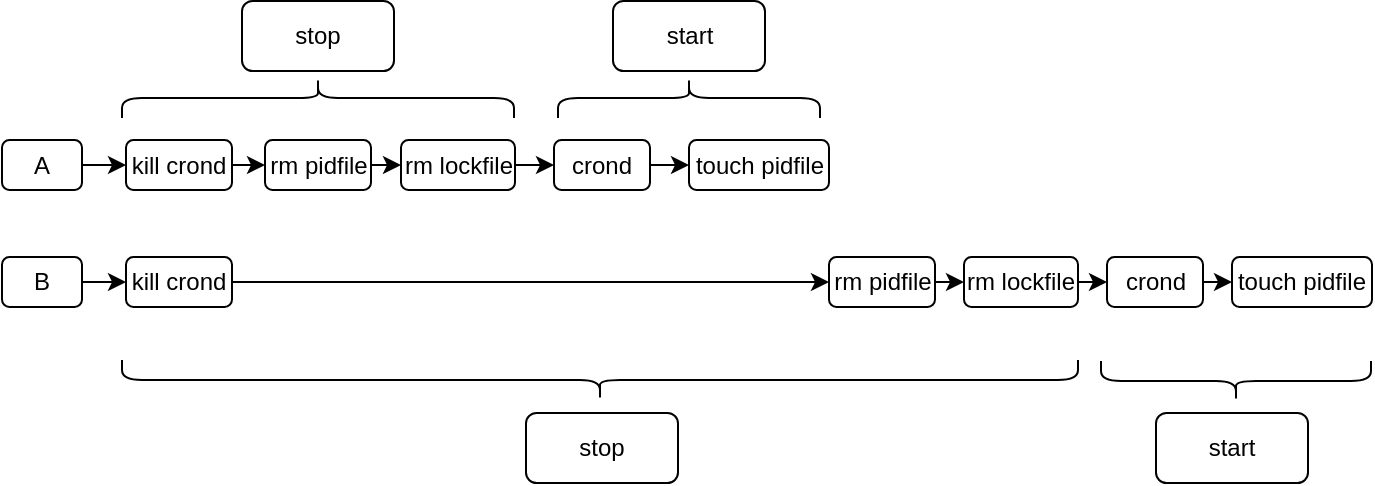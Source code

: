 <mxfile version="12.3.3" type="github" pages="1"><diagram id="RwxWvyuStmQXV_AiKlda" name="Page-1"><mxGraphModel dx="622" dy="343" grid="0" gridSize="10" guides="1" tooltips="1" connect="1" arrows="1" fold="1" page="1" pageScale="1" pageWidth="827" pageHeight="1169" math="0" shadow="0"><root><mxCell id="0"/><mxCell id="1" parent="0"/><mxCell id="0b5aJclZNLtSdNyoqmfW-1" value="A" style="rounded=1;whiteSpace=wrap;html=1;" vertex="1" parent="1"><mxGeometry x="20" y="168" width="40" height="25" as="geometry"/></mxCell><mxCell id="0b5aJclZNLtSdNyoqmfW-2" value="B" style="rounded=1;whiteSpace=wrap;html=1;" vertex="1" parent="1"><mxGeometry x="20" y="226.5" width="40" height="25" as="geometry"/></mxCell><mxCell id="0b5aJclZNLtSdNyoqmfW-4" value="kill crond" style="rounded=1;whiteSpace=wrap;html=1;" vertex="1" parent="1"><mxGeometry x="82" y="168" width="53" height="25" as="geometry"/></mxCell><mxCell id="0b5aJclZNLtSdNyoqmfW-5" value="rm pidfile" style="rounded=1;whiteSpace=wrap;html=1;" vertex="1" parent="1"><mxGeometry x="151.5" y="168" width="53" height="25" as="geometry"/></mxCell><mxCell id="0b5aJclZNLtSdNyoqmfW-6" value="rm lockfile" style="rounded=1;whiteSpace=wrap;html=1;" vertex="1" parent="1"><mxGeometry x="219.5" y="168" width="57" height="25" as="geometry"/></mxCell><mxCell id="0b5aJclZNLtSdNyoqmfW-7" value="crond" style="rounded=1;whiteSpace=wrap;html=1;" vertex="1" parent="1"><mxGeometry x="296" y="168" width="48" height="25" as="geometry"/></mxCell><mxCell id="0b5aJclZNLtSdNyoqmfW-8" value="touch pidfile" style="rounded=1;whiteSpace=wrap;html=1;" vertex="1" parent="1"><mxGeometry x="363.5" y="168" width="70" height="25" as="geometry"/></mxCell><mxCell id="0b5aJclZNLtSdNyoqmfW-9" value="kill crond" style="rounded=1;whiteSpace=wrap;html=1;" vertex="1" parent="1"><mxGeometry x="82" y="226.5" width="53" height="25" as="geometry"/></mxCell><mxCell id="0b5aJclZNLtSdNyoqmfW-10" value="rm pidfile" style="rounded=1;whiteSpace=wrap;html=1;" vertex="1" parent="1"><mxGeometry x="433.5" y="226.5" width="53" height="25" as="geometry"/></mxCell><mxCell id="0b5aJclZNLtSdNyoqmfW-11" value="rm lockfile" style="rounded=1;whiteSpace=wrap;html=1;" vertex="1" parent="1"><mxGeometry x="501" y="226.5" width="57" height="25" as="geometry"/></mxCell><mxCell id="0b5aJclZNLtSdNyoqmfW-12" value="crond" style="rounded=1;whiteSpace=wrap;html=1;" vertex="1" parent="1"><mxGeometry x="572.5" y="226.5" width="48" height="25" as="geometry"/></mxCell><mxCell id="0b5aJclZNLtSdNyoqmfW-13" value="touch pidfile" style="rounded=1;whiteSpace=wrap;html=1;" vertex="1" parent="1"><mxGeometry x="635" y="226.5" width="70" height="25" as="geometry"/></mxCell><mxCell id="0b5aJclZNLtSdNyoqmfW-20" value="" style="endArrow=classic;html=1;exitX=1;exitY=0.5;exitDx=0;exitDy=0;entryX=0;entryY=0.5;entryDx=0;entryDy=0;" edge="1" parent="1" source="0b5aJclZNLtSdNyoqmfW-1" target="0b5aJclZNLtSdNyoqmfW-4"><mxGeometry width="50" height="50" relative="1" as="geometry"><mxPoint x="20" y="322" as="sourcePoint"/><mxPoint x="70" y="272" as="targetPoint"/></mxGeometry></mxCell><mxCell id="0b5aJclZNLtSdNyoqmfW-24" value="" style="endArrow=classic;html=1;exitX=1;exitY=0.5;exitDx=0;exitDy=0;entryX=0;entryY=0.5;entryDx=0;entryDy=0;" edge="1" parent="1" source="0b5aJclZNLtSdNyoqmfW-4" target="0b5aJclZNLtSdNyoqmfW-5"><mxGeometry width="50" height="50" relative="1" as="geometry"><mxPoint x="20" y="322" as="sourcePoint"/><mxPoint x="70" y="272" as="targetPoint"/></mxGeometry></mxCell><mxCell id="0b5aJclZNLtSdNyoqmfW-25" value="" style="endArrow=classic;html=1;exitX=1;exitY=0.5;exitDx=0;exitDy=0;entryX=0;entryY=0.5;entryDx=0;entryDy=0;" edge="1" parent="1" source="0b5aJclZNLtSdNyoqmfW-5" target="0b5aJclZNLtSdNyoqmfW-6"><mxGeometry width="50" height="50" relative="1" as="geometry"><mxPoint x="20" y="322" as="sourcePoint"/><mxPoint x="70" y="272" as="targetPoint"/></mxGeometry></mxCell><mxCell id="0b5aJclZNLtSdNyoqmfW-26" value="" style="endArrow=classic;html=1;exitX=1;exitY=0.5;exitDx=0;exitDy=0;entryX=0;entryY=0.5;entryDx=0;entryDy=0;" edge="1" parent="1" source="0b5aJclZNLtSdNyoqmfW-6" target="0b5aJclZNLtSdNyoqmfW-7"><mxGeometry width="50" height="50" relative="1" as="geometry"><mxPoint x="20" y="322" as="sourcePoint"/><mxPoint x="70" y="272" as="targetPoint"/></mxGeometry></mxCell><mxCell id="0b5aJclZNLtSdNyoqmfW-27" value="" style="endArrow=classic;html=1;exitX=1;exitY=0.5;exitDx=0;exitDy=0;entryX=0;entryY=0.5;entryDx=0;entryDy=0;" edge="1" parent="1" source="0b5aJclZNLtSdNyoqmfW-7" target="0b5aJclZNLtSdNyoqmfW-8"><mxGeometry width="50" height="50" relative="1" as="geometry"><mxPoint x="20" y="322" as="sourcePoint"/><mxPoint x="70" y="272" as="targetPoint"/></mxGeometry></mxCell><mxCell id="0b5aJclZNLtSdNyoqmfW-28" value="" style="endArrow=classic;html=1;exitX=1;exitY=0.5;exitDx=0;exitDy=0;entryX=0;entryY=0.5;entryDx=0;entryDy=0;" edge="1" parent="1" source="0b5aJclZNLtSdNyoqmfW-2" target="0b5aJclZNLtSdNyoqmfW-9"><mxGeometry width="50" height="50" relative="1" as="geometry"><mxPoint x="270" y="319.5" as="sourcePoint"/><mxPoint x="320" y="269.5" as="targetPoint"/></mxGeometry></mxCell><mxCell id="0b5aJclZNLtSdNyoqmfW-29" value="" style="endArrow=classic;html=1;exitX=1;exitY=0.5;exitDx=0;exitDy=0;entryX=0;entryY=0.5;entryDx=0;entryDy=0;" edge="1" parent="1" source="0b5aJclZNLtSdNyoqmfW-9" target="0b5aJclZNLtSdNyoqmfW-10"><mxGeometry width="50" height="50" relative="1" as="geometry"><mxPoint x="46" y="322" as="sourcePoint"/><mxPoint x="96" y="272" as="targetPoint"/></mxGeometry></mxCell><mxCell id="0b5aJclZNLtSdNyoqmfW-30" value="" style="endArrow=classic;html=1;exitX=1;exitY=0.5;exitDx=0;exitDy=0;entryX=0;entryY=0.5;entryDx=0;entryDy=0;" edge="1" parent="1" source="0b5aJclZNLtSdNyoqmfW-10" target="0b5aJclZNLtSdNyoqmfW-11"><mxGeometry width="50" height="50" relative="1" as="geometry"><mxPoint x="46" y="322" as="sourcePoint"/><mxPoint x="96" y="272" as="targetPoint"/></mxGeometry></mxCell><mxCell id="0b5aJclZNLtSdNyoqmfW-31" value="" style="endArrow=classic;html=1;exitX=1;exitY=0.5;exitDx=0;exitDy=0;entryX=0;entryY=0.5;entryDx=0;entryDy=0;" edge="1" parent="1" source="0b5aJclZNLtSdNyoqmfW-11" target="0b5aJclZNLtSdNyoqmfW-12"><mxGeometry width="50" height="50" relative="1" as="geometry"><mxPoint x="110" y="322" as="sourcePoint"/><mxPoint x="160" y="272" as="targetPoint"/></mxGeometry></mxCell><mxCell id="0b5aJclZNLtSdNyoqmfW-32" value="" style="endArrow=classic;html=1;exitX=1;exitY=0.5;exitDx=0;exitDy=0;entryX=0;entryY=0.5;entryDx=0;entryDy=0;" edge="1" parent="1" source="0b5aJclZNLtSdNyoqmfW-12" target="0b5aJclZNLtSdNyoqmfW-13"><mxGeometry width="50" height="50" relative="1" as="geometry"><mxPoint x="110" y="322" as="sourcePoint"/><mxPoint x="160" y="272" as="targetPoint"/></mxGeometry></mxCell><mxCell id="0b5aJclZNLtSdNyoqmfW-33" value="" style="shape=curlyBracket;whiteSpace=wrap;html=1;rounded=1;rotation=90;" vertex="1" parent="1"><mxGeometry x="168" y="49" width="20" height="196" as="geometry"/></mxCell><mxCell id="0b5aJclZNLtSdNyoqmfW-34" value="stop" style="rounded=1;whiteSpace=wrap;html=1;" vertex="1" parent="1"><mxGeometry x="140" y="98.5" width="76" height="35" as="geometry"/></mxCell><mxCell id="0b5aJclZNLtSdNyoqmfW-35" value="" style="shape=curlyBracket;whiteSpace=wrap;html=1;rounded=1;rotation=90;" vertex="1" parent="1"><mxGeometry x="353.5" y="81.5" width="20" height="131" as="geometry"/></mxCell><mxCell id="0b5aJclZNLtSdNyoqmfW-36" value="start" style="rounded=1;whiteSpace=wrap;html=1;" vertex="1" parent="1"><mxGeometry x="325.5" y="98.5" width="76" height="35" as="geometry"/></mxCell><mxCell id="0b5aJclZNLtSdNyoqmfW-37" value="" style="shape=curlyBracket;whiteSpace=wrap;html=1;rounded=1;rotation=-90;" vertex="1" parent="1"><mxGeometry x="309" y="49" width="20" height="478" as="geometry"/></mxCell><mxCell id="0b5aJclZNLtSdNyoqmfW-38" value="stop" style="rounded=1;whiteSpace=wrap;html=1;" vertex="1" parent="1"><mxGeometry x="282" y="304.5" width="76" height="35" as="geometry"/></mxCell><mxCell id="0b5aJclZNLtSdNyoqmfW-39" value="" style="shape=curlyBracket;whiteSpace=wrap;html=1;rounded=1;rotation=-90;" vertex="1" parent="1"><mxGeometry x="627" y="221" width="20" height="135" as="geometry"/></mxCell><mxCell id="0b5aJclZNLtSdNyoqmfW-40" value="start" style="rounded=1;whiteSpace=wrap;html=1;" vertex="1" parent="1"><mxGeometry x="597" y="304.5" width="76" height="35" as="geometry"/></mxCell></root></mxGraphModel></diagram></mxfile>